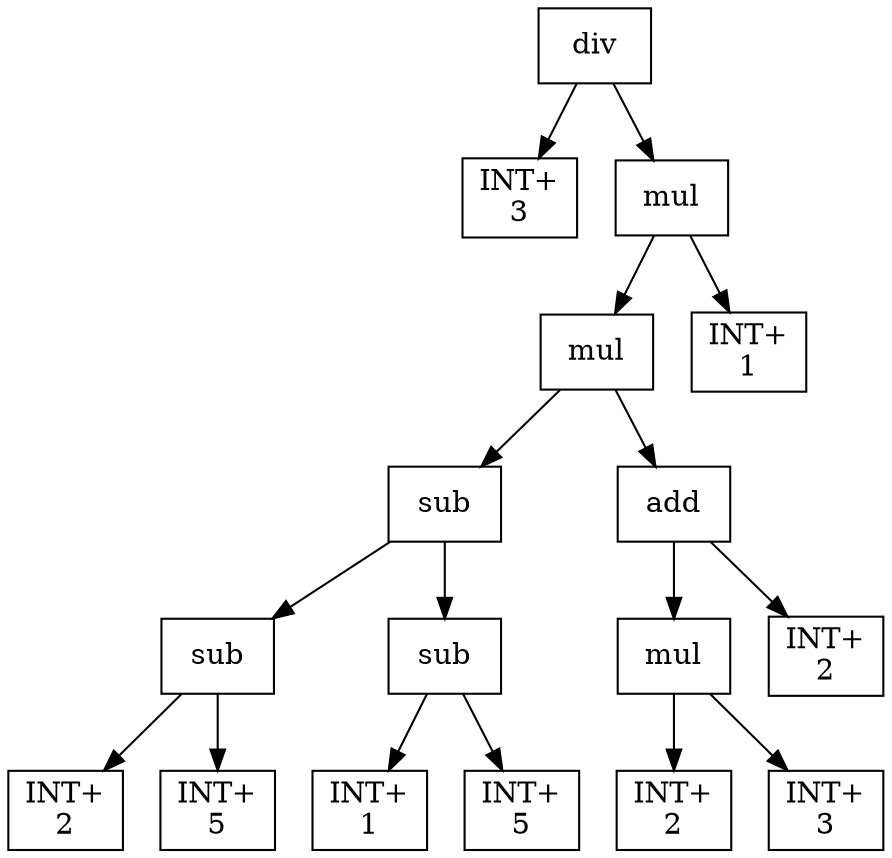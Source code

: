digraph expr {
  node [shape=box];
  n1 [label="div"];
  n2 [label="INT+\n3"];
  n3 [label="mul"];
  n4 [label="mul"];
  n5 [label="sub"];
  n6 [label="sub"];
  n7 [label="INT+\n2"];
  n8 [label="INT+\n5"];
  n6 -> n7;
  n6 -> n8;
  n9 [label="sub"];
  n10 [label="INT+\n1"];
  n11 [label="INT+\n5"];
  n9 -> n10;
  n9 -> n11;
  n5 -> n6;
  n5 -> n9;
  n12 [label="add"];
  n13 [label="mul"];
  n14 [label="INT+\n2"];
  n15 [label="INT+\n3"];
  n13 -> n14;
  n13 -> n15;
  n16 [label="INT+\n2"];
  n12 -> n13;
  n12 -> n16;
  n4 -> n5;
  n4 -> n12;
  n17 [label="INT+\n1"];
  n3 -> n4;
  n3 -> n17;
  n1 -> n2;
  n1 -> n3;
}